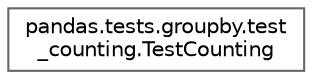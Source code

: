 digraph "Graphical Class Hierarchy"
{
 // LATEX_PDF_SIZE
  bgcolor="transparent";
  edge [fontname=Helvetica,fontsize=10,labelfontname=Helvetica,labelfontsize=10];
  node [fontname=Helvetica,fontsize=10,shape=box,height=0.2,width=0.4];
  rankdir="LR";
  Node0 [id="Node000000",label="pandas.tests.groupby.test\l_counting.TestCounting",height=0.2,width=0.4,color="grey40", fillcolor="white", style="filled",URL="$d1/d18/classpandas_1_1tests_1_1groupby_1_1test__counting_1_1TestCounting.html",tooltip=" "];
}
